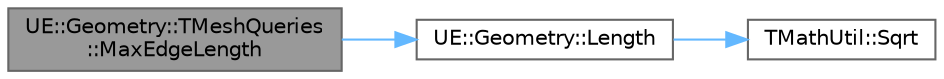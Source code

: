 digraph "UE::Geometry::TMeshQueries::MaxEdgeLength"
{
 // INTERACTIVE_SVG=YES
 // LATEX_PDF_SIZE
  bgcolor="transparent";
  edge [fontname=Helvetica,fontsize=10,labelfontname=Helvetica,labelfontsize=10];
  node [fontname=Helvetica,fontsize=10,shape=box,height=0.2,width=0.4];
  rankdir="LR";
  Node1 [id="Node000001",label="UE::Geometry::TMeshQueries\l::MaxEdgeLength",height=0.2,width=0.4,color="gray40", fillcolor="grey60", style="filled", fontcolor="black",tooltip="Compute the longest edge length for the given mesh."];
  Node1 -> Node2 [id="edge1_Node000001_Node000002",color="steelblue1",style="solid",tooltip=" "];
  Node2 [id="Node000002",label="UE::Geometry::Length",height=0.2,width=0.4,color="grey40", fillcolor="white", style="filled",URL="$d9/d39/namespaceUE_1_1Geometry.html#ac974326a89538fd8cdb77cb1289d0cf8",tooltip=" "];
  Node2 -> Node3 [id="edge2_Node000002_Node000003",color="steelblue1",style="solid",tooltip=" "];
  Node3 [id="Node000003",label="TMathUtil::Sqrt",height=0.2,width=0.4,color="grey40", fillcolor="white", style="filled",URL="$df/d8b/classTMathUtil.html#aa419d3fd90395acb9cd24c63a729cca7",tooltip=" "];
}
